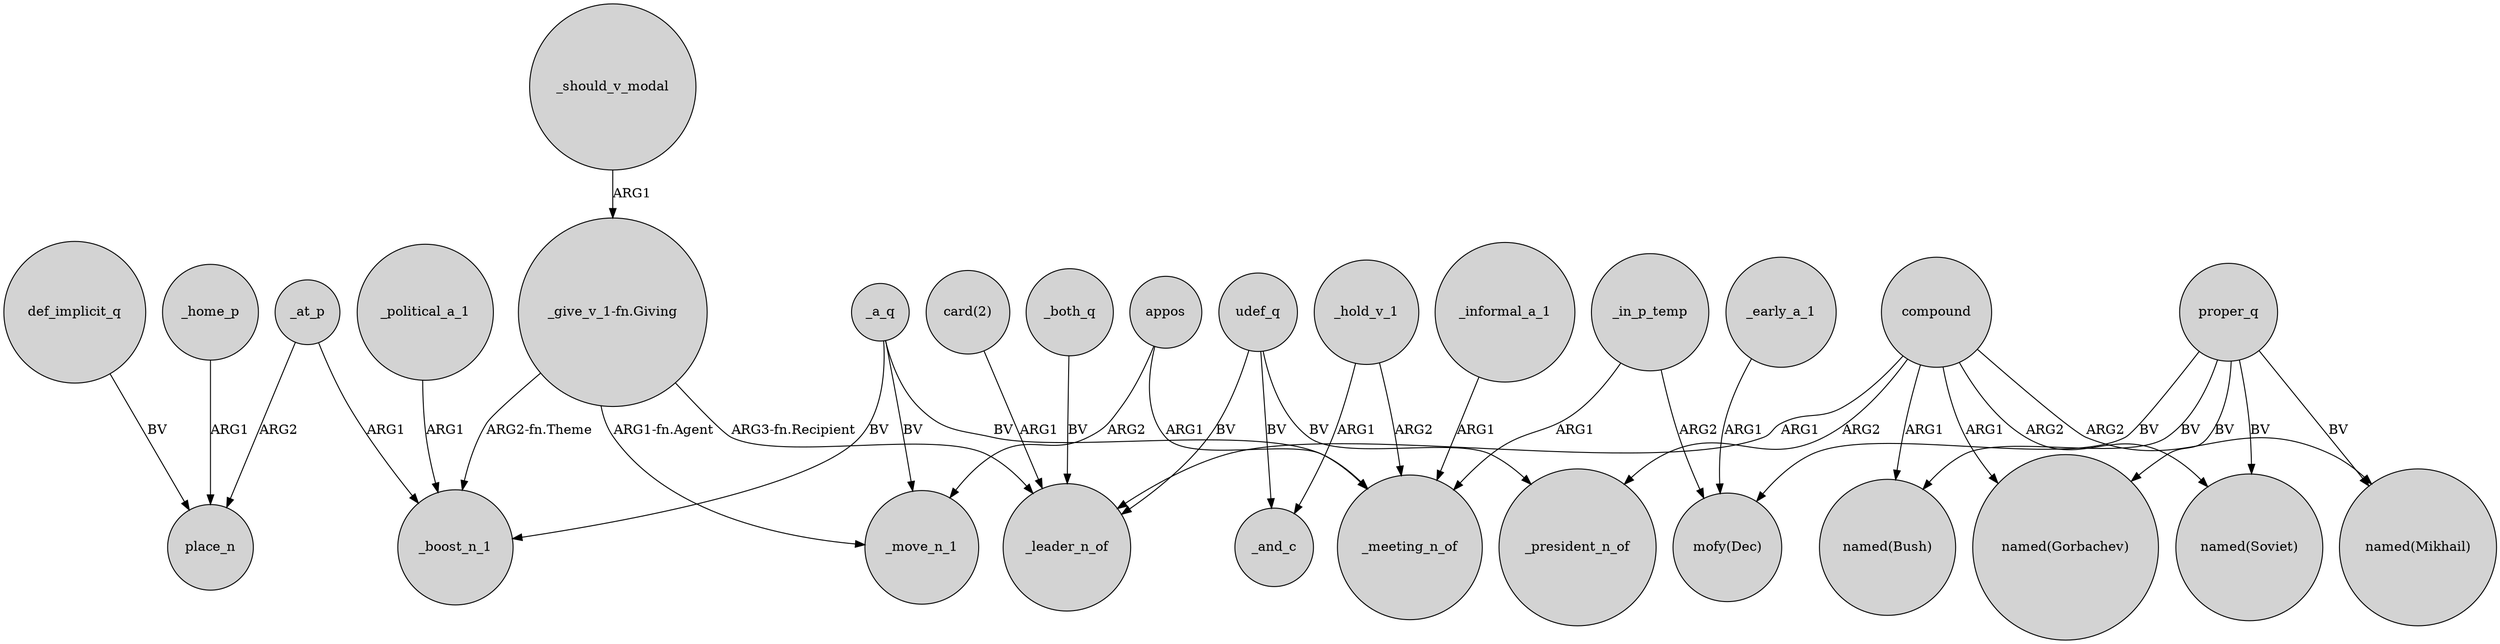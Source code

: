 digraph {
	node [shape=circle style=filled]
	_at_p -> place_n [label=ARG2]
	compound -> _president_n_of [label=ARG2]
	_should_v_modal -> "_give_v_1-fn.Giving" [label=ARG1]
	_political_a_1 -> _boost_n_1 [label=ARG1]
	_hold_v_1 -> _meeting_n_of [label=ARG2]
	proper_q -> "mofy(Dec)" [label=BV]
	compound -> _leader_n_of [label=ARG1]
	_in_p_temp -> "mofy(Dec)" [label=ARG2]
	_in_p_temp -> _meeting_n_of [label=ARG1]
	def_implicit_q -> place_n [label=BV]
	compound -> "named(Gorbachev)" [label=ARG1]
	_a_q -> _boost_n_1 [label=BV]
	_a_q -> _meeting_n_of [label=BV]
	proper_q -> "named(Soviet)" [label=BV]
	appos -> _move_n_1 [label=ARG2]
	"card(2)" -> _leader_n_of [label=ARG1]
	"_give_v_1-fn.Giving" -> _leader_n_of [label="ARG3-fn.Recipient"]
	_at_p -> _boost_n_1 [label=ARG1]
	_early_a_1 -> "mofy(Dec)" [label=ARG1]
	"_give_v_1-fn.Giving" -> _move_n_1 [label="ARG1-fn.Agent"]
	udef_q -> _president_n_of [label=BV]
	proper_q -> "named(Mikhail)" [label=BV]
	_a_q -> _move_n_1 [label=BV]
	proper_q -> "named(Bush)" [label=BV]
	compound -> "named(Soviet)" [label=ARG2]
	appos -> _meeting_n_of [label=ARG1]
	_informal_a_1 -> _meeting_n_of [label=ARG1]
	"_give_v_1-fn.Giving" -> _boost_n_1 [label="ARG2-fn.Theme"]
	_hold_v_1 -> _and_c [label=ARG1]
	udef_q -> _and_c [label=BV]
	proper_q -> "named(Gorbachev)" [label=BV]
	_home_p -> place_n [label=ARG1]
	_both_q -> _leader_n_of [label=BV]
	udef_q -> _leader_n_of [label=BV]
	compound -> "named(Mikhail)" [label=ARG2]
	compound -> "named(Bush)" [label=ARG1]
}
